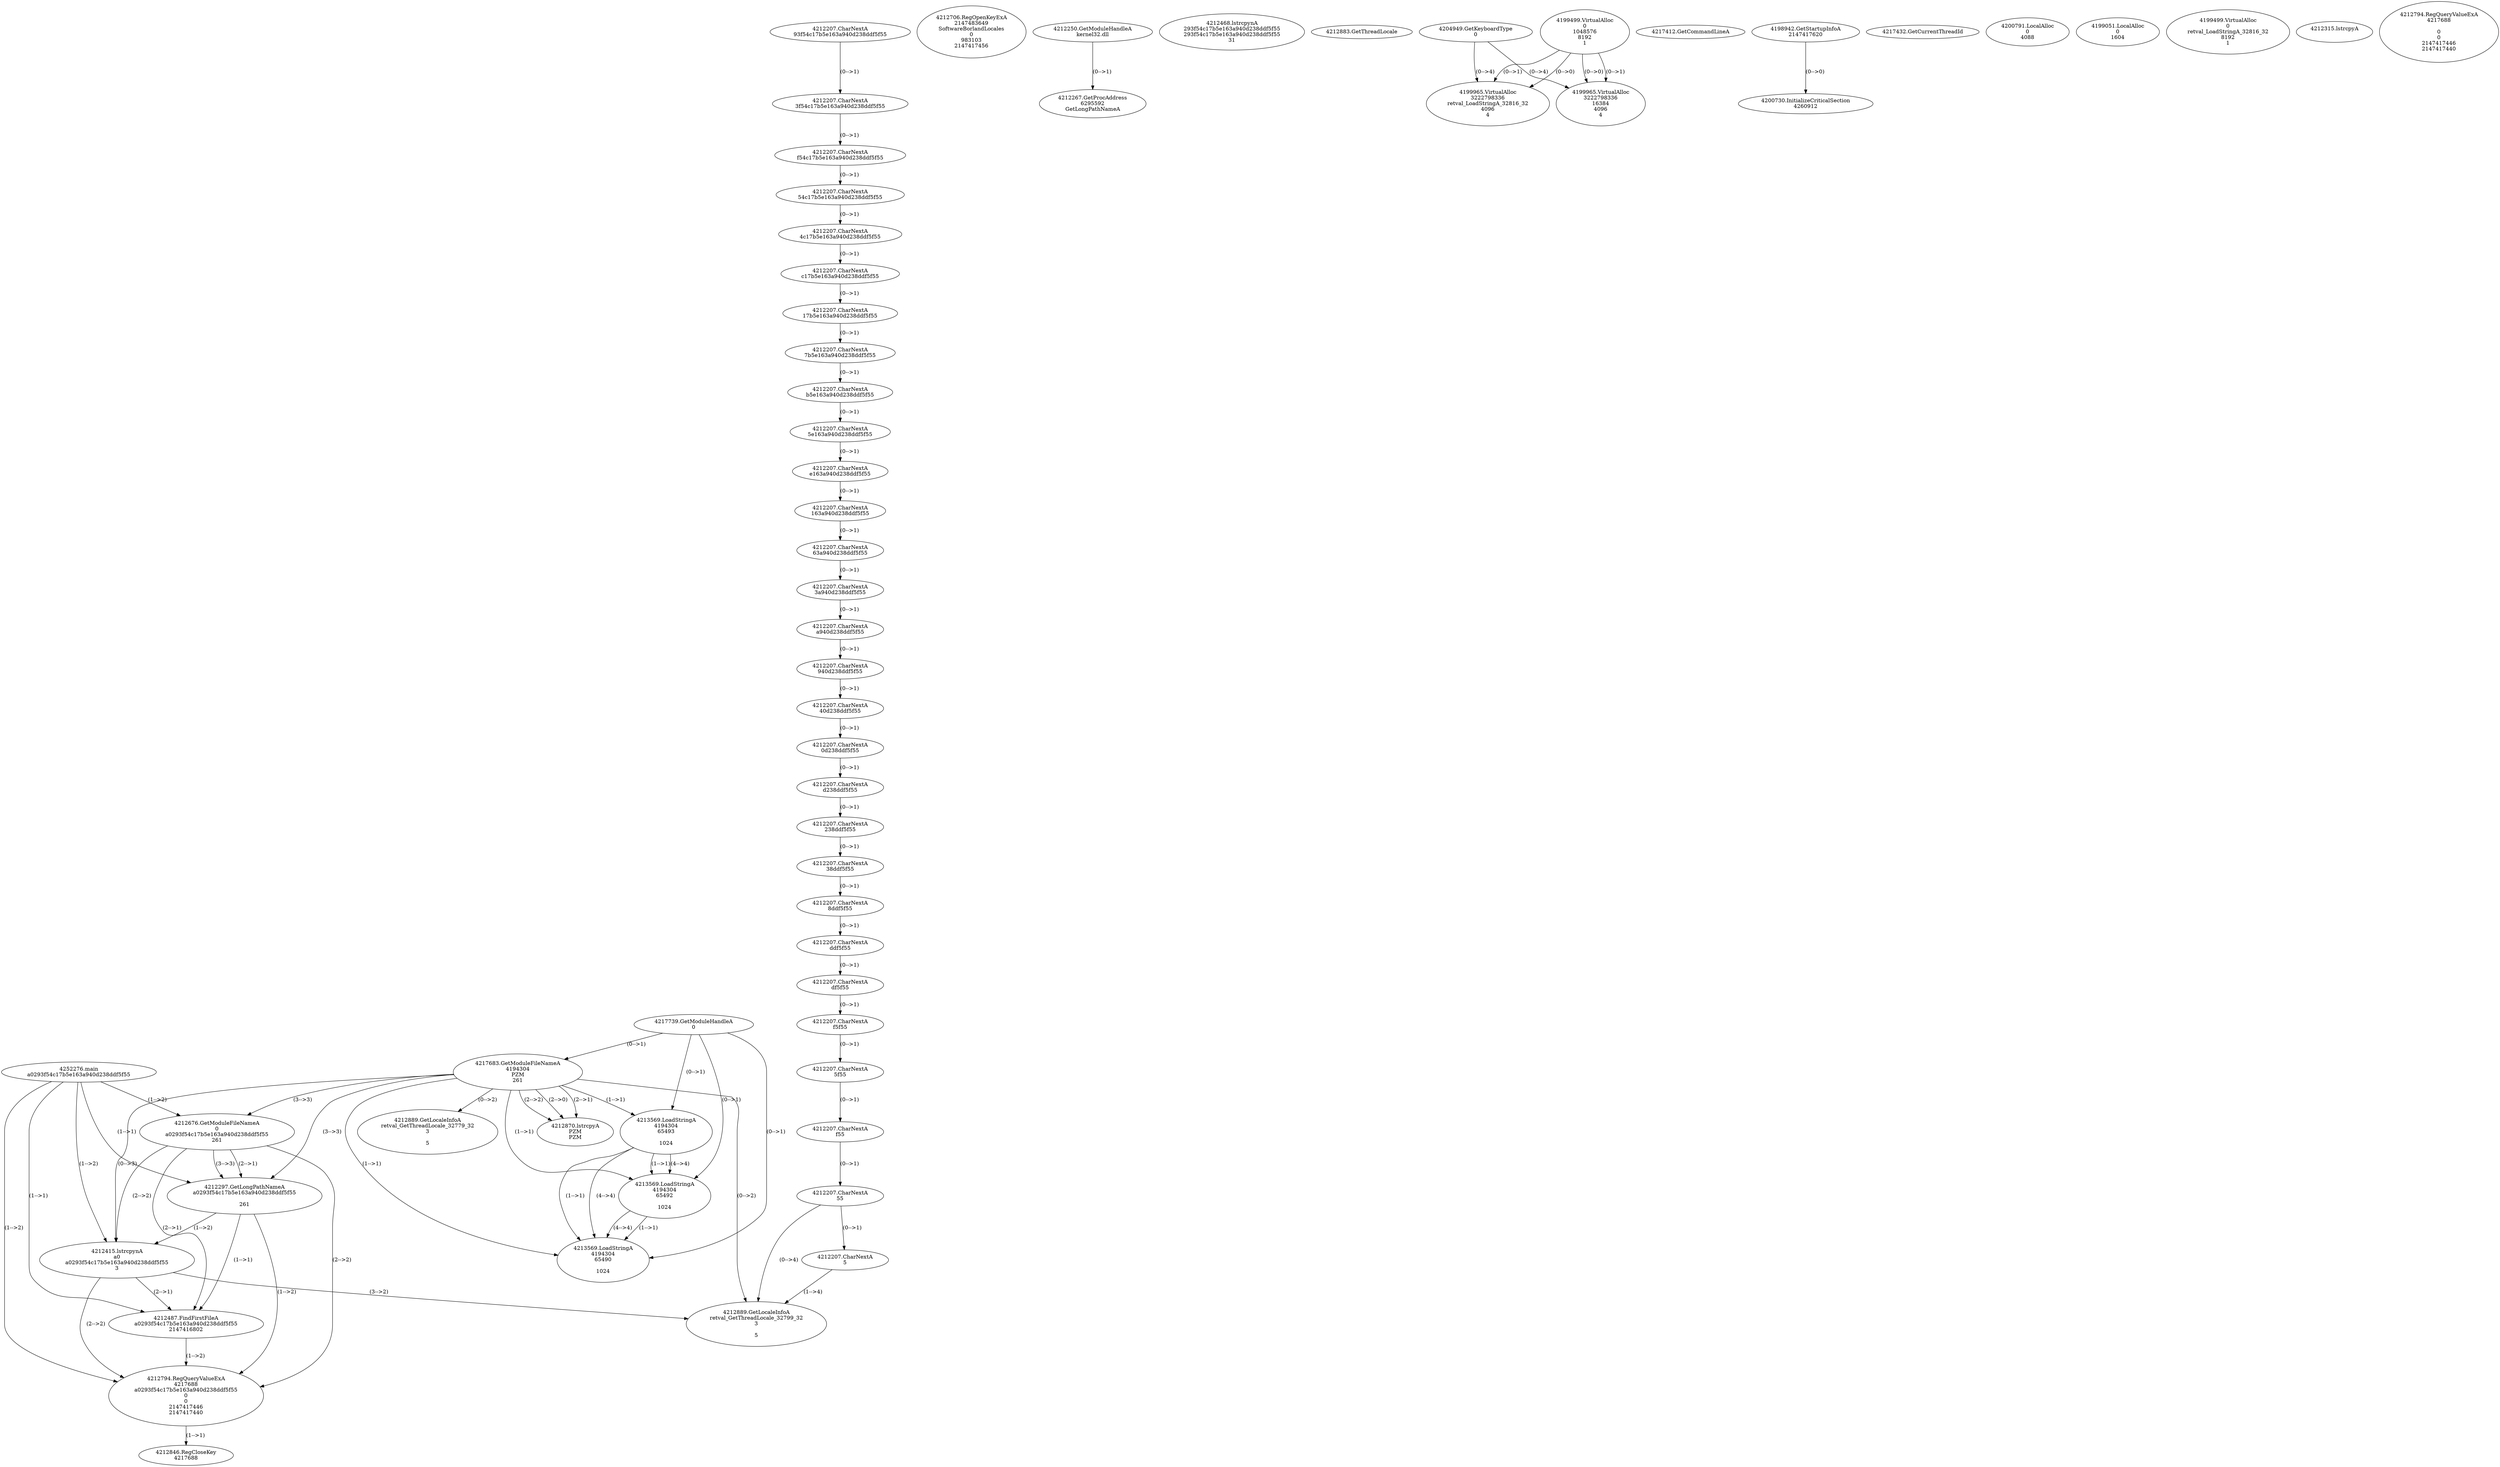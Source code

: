// Global SCDG with merge call
digraph {
	0 [label="4252276.main
a0293f54c17b5e163a940d238ddf5f55"]
	1 [label="4217739.GetModuleHandleA
0"]
	2 [label="4217683.GetModuleFileNameA
4194304
PZM
261"]
	1 -> 2 [label="(0-->1)"]
	3 [label="4212676.GetModuleFileNameA
0
a0293f54c17b5e163a940d238ddf5f55
261"]
	0 -> 3 [label="(1-->2)"]
	2 -> 3 [label="(3-->3)"]
	4 [label="4212706.RegOpenKeyExA
2147483649
Software\Borland\Locales
0
983103
2147417456"]
	5 [label="4212250.GetModuleHandleA
kernel32.dll"]
	6 [label="4212267.GetProcAddress
6295592
GetLongPathNameA"]
	5 -> 6 [label="(0-->1)"]
	7 [label="4212297.GetLongPathNameA
a0293f54c17b5e163a940d238ddf5f55

261"]
	0 -> 7 [label="(1-->1)"]
	3 -> 7 [label="(2-->1)"]
	2 -> 7 [label="(3-->3)"]
	3 -> 7 [label="(3-->3)"]
	8 [label="4212415.lstrcpynA
a0
a0293f54c17b5e163a940d238ddf5f55
3"]
	0 -> 8 [label="(1-->2)"]
	3 -> 8 [label="(2-->2)"]
	7 -> 8 [label="(1-->2)"]
	2 -> 8 [label="(0-->3)"]
	9 [label="4212207.CharNextA
93f54c17b5e163a940d238ddf5f55"]
	10 [label="4212207.CharNextA
3f54c17b5e163a940d238ddf5f55"]
	9 -> 10 [label="(0-->1)"]
	11 [label="4212207.CharNextA
f54c17b5e163a940d238ddf5f55"]
	10 -> 11 [label="(0-->1)"]
	12 [label="4212207.CharNextA
54c17b5e163a940d238ddf5f55"]
	11 -> 12 [label="(0-->1)"]
	13 [label="4212207.CharNextA
4c17b5e163a940d238ddf5f55"]
	12 -> 13 [label="(0-->1)"]
	14 [label="4212207.CharNextA
c17b5e163a940d238ddf5f55"]
	13 -> 14 [label="(0-->1)"]
	15 [label="4212207.CharNextA
17b5e163a940d238ddf5f55"]
	14 -> 15 [label="(0-->1)"]
	16 [label="4212207.CharNextA
7b5e163a940d238ddf5f55"]
	15 -> 16 [label="(0-->1)"]
	17 [label="4212207.CharNextA
b5e163a940d238ddf5f55"]
	16 -> 17 [label="(0-->1)"]
	18 [label="4212207.CharNextA
5e163a940d238ddf5f55"]
	17 -> 18 [label="(0-->1)"]
	19 [label="4212207.CharNextA
e163a940d238ddf5f55"]
	18 -> 19 [label="(0-->1)"]
	20 [label="4212207.CharNextA
163a940d238ddf5f55"]
	19 -> 20 [label="(0-->1)"]
	21 [label="4212207.CharNextA
63a940d238ddf5f55"]
	20 -> 21 [label="(0-->1)"]
	22 [label="4212207.CharNextA
3a940d238ddf5f55"]
	21 -> 22 [label="(0-->1)"]
	23 [label="4212207.CharNextA
a940d238ddf5f55"]
	22 -> 23 [label="(0-->1)"]
	24 [label="4212207.CharNextA
940d238ddf5f55"]
	23 -> 24 [label="(0-->1)"]
	25 [label="4212207.CharNextA
40d238ddf5f55"]
	24 -> 25 [label="(0-->1)"]
	26 [label="4212207.CharNextA
0d238ddf5f55"]
	25 -> 26 [label="(0-->1)"]
	27 [label="4212207.CharNextA
d238ddf5f55"]
	26 -> 27 [label="(0-->1)"]
	28 [label="4212207.CharNextA
238ddf5f55"]
	27 -> 28 [label="(0-->1)"]
	29 [label="4212207.CharNextA
38ddf5f55"]
	28 -> 29 [label="(0-->1)"]
	30 [label="4212207.CharNextA
8ddf5f55"]
	29 -> 30 [label="(0-->1)"]
	31 [label="4212207.CharNextA
ddf5f55"]
	30 -> 31 [label="(0-->1)"]
	32 [label="4212207.CharNextA
df5f55"]
	31 -> 32 [label="(0-->1)"]
	33 [label="4212207.CharNextA
f5f55"]
	32 -> 33 [label="(0-->1)"]
	34 [label="4212207.CharNextA
5f55"]
	33 -> 34 [label="(0-->1)"]
	35 [label="4212207.CharNextA
f55"]
	34 -> 35 [label="(0-->1)"]
	36 [label="4212207.CharNextA
55"]
	35 -> 36 [label="(0-->1)"]
	37 [label="4212207.CharNextA
5"]
	36 -> 37 [label="(0-->1)"]
	38 [label="4212468.lstrcpynA
293f54c17b5e163a940d238ddf5f55
293f54c17b5e163a940d238ddf5f55
31"]
	39 [label="4212487.FindFirstFileA
a0293f54c17b5e163a940d238ddf5f55
2147416802"]
	0 -> 39 [label="(1-->1)"]
	3 -> 39 [label="(2-->1)"]
	7 -> 39 [label="(1-->1)"]
	8 -> 39 [label="(2-->1)"]
	40 [label="4212794.RegQueryValueExA
4217688
a0293f54c17b5e163a940d238ddf5f55
0
0
2147417446
2147417440"]
	0 -> 40 [label="(1-->2)"]
	3 -> 40 [label="(2-->2)"]
	7 -> 40 [label="(1-->2)"]
	8 -> 40 [label="(2-->2)"]
	39 -> 40 [label="(1-->2)"]
	41 [label="4212846.RegCloseKey
4217688"]
	40 -> 41 [label="(1-->1)"]
	42 [label="4212870.lstrcpyA
PZM
PZM"]
	2 -> 42 [label="(2-->1)"]
	2 -> 42 [label="(2-->2)"]
	2 -> 42 [label="(2-->0)"]
	43 [label="4212883.GetThreadLocale
"]
	44 [label="4212889.GetLocaleInfoA
retval_GetThreadLocale_32799_32
3

5"]
	2 -> 44 [label="(0-->2)"]
	8 -> 44 [label="(3-->2)"]
	36 -> 44 [label="(0-->4)"]
	37 -> 44 [label="(1-->4)"]
	45 [label="4204949.GetKeyboardType
0"]
	46 [label="4217412.GetCommandLineA
"]
	47 [label="4198942.GetStartupInfoA
2147417620"]
	48 [label="4217432.GetCurrentThreadId
"]
	49 [label="4213569.LoadStringA
4194304
65493

1024"]
	1 -> 49 [label="(0-->1)"]
	2 -> 49 [label="(1-->1)"]
	50 [label="4213569.LoadStringA
4194304
65492

1024"]
	1 -> 50 [label="(0-->1)"]
	2 -> 50 [label="(1-->1)"]
	49 -> 50 [label="(1-->1)"]
	49 -> 50 [label="(4-->4)"]
	51 [label="4213569.LoadStringA
4194304
65490

1024"]
	1 -> 51 [label="(0-->1)"]
	2 -> 51 [label="(1-->1)"]
	49 -> 51 [label="(1-->1)"]
	50 -> 51 [label="(1-->1)"]
	49 -> 51 [label="(4-->4)"]
	50 -> 51 [label="(4-->4)"]
	52 [label="4200730.InitializeCriticalSection
4260912"]
	47 -> 52 [label="(0-->0)"]
	53 [label="4200791.LocalAlloc
0
4088"]
	54 [label="4199499.VirtualAlloc
0
1048576
8192
1"]
	55 [label="4199051.LocalAlloc
0
1604"]
	56 [label="4199965.VirtualAlloc
3222798336
16384
4096
4"]
	54 -> 56 [label="(0-->1)"]
	45 -> 56 [label="(0-->4)"]
	54 -> 56 [label="(0-->0)"]
	57 [label="4199965.VirtualAlloc
3222798336
retval_LoadStringA_32816_32
4096
4"]
	54 -> 57 [label="(0-->1)"]
	45 -> 57 [label="(0-->4)"]
	54 -> 57 [label="(0-->0)"]
	58 [label="4199499.VirtualAlloc
0
retval_LoadStringA_32816_32
8192
1"]
	59 [label="4212315.lstrcpyA

"]
	60 [label="4212794.RegQueryValueExA
4217688

0
0
2147417446
2147417440"]
	61 [label="4212889.GetLocaleInfoA
retval_GetThreadLocale_32779_32
3

5"]
	2 -> 61 [label="(0-->2)"]
}
